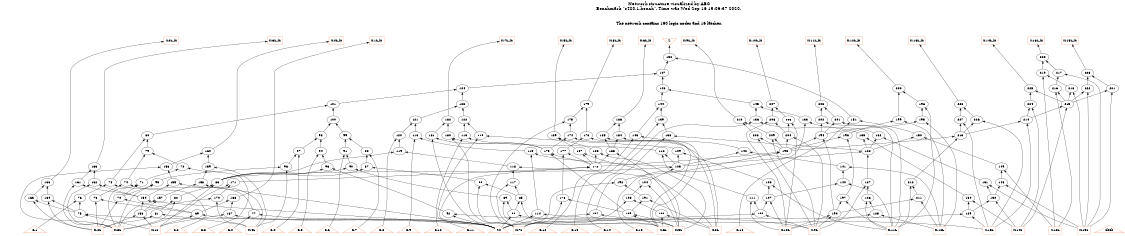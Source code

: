 # Network structure generated by ABC

digraph network {
size = "7.5,10";
center = true;
edge [dir = back];

{
  node [shape = plaintext];
  edge [style = invis];
  LevelTitle1 [label=""];
  LevelTitle2 [label=""];
  Level12 [label = ""];
  Level11 [label = ""];
  Level10 [label = ""];
  Level9 [label = ""];
  Level8 [label = ""];
  Level7 [label = ""];
  Level6 [label = ""];
  Level5 [label = ""];
  Level4 [label = ""];
  Level3 [label = ""];
  Level2 [label = ""];
  Level1 [label = ""];
  Level0 [label = ""];
  LevelTitle1 ->  LevelTitle2 ->  Level12 ->  Level11 ->  Level10 ->  Level9 ->  Level8 ->  Level7 ->  Level6 ->  Level5 ->  Level4 ->  Level3 ->  Level2 ->  Level1 ->  Level0;
}

{
  rank = same;
  LevelTitle1;
  title1 [shape=plaintext,
          fontsize=20,
          fontname = "Times-Roman",
          label="Network structure visualized by ABC\nBenchmark \"s420.1.bench\". Time was Wed Sep 16 15:06:37 2020. "
         ];
}

{
  rank = same;
  LevelTitle2;
  title2 [shape=plaintext,
          fontsize=18,
          fontname = "Times-Roman",
          label="The network contains 160 logic nodes and 16 latches.\n"
         ];
}

{
  rank = same;
  Level12;
  Node20 [label = "Z", shape = invtriangle, color = coral, fillcolor = coral];
  Node22 [label = "X.4L_in", shape = box, color = coral, fillcolor = coral];
  Node25 [label = "X.3L_in", shape = box, color = coral, fillcolor = coral];
  Node28 [label = "X.2L_in", shape = box, color = coral, fillcolor = coral];
  Node31 [label = "X.1L_in", shape = box, color = coral, fillcolor = coral];
  Node34 [label = "X.8L_in", shape = box, color = coral, fillcolor = coral];
  Node37 [label = "X.7L_in", shape = box, color = coral, fillcolor = coral];
  Node40 [label = "X.6L_in", shape = box, color = coral, fillcolor = coral];
  Node43 [label = "X.5L_in", shape = box, color = coral, fillcolor = coral];
  Node46 [label = "X.12L_in", shape = box, color = coral, fillcolor = coral];
  Node49 [label = "X.11L_in", shape = box, color = coral, fillcolor = coral];
  Node52 [label = "X.10L_in", shape = box, color = coral, fillcolor = coral];
  Node55 [label = "X.9L_in", shape = box, color = coral, fillcolor = coral];
  Node58 [label = "X.16L_in", shape = box, color = coral, fillcolor = coral];
  Node61 [label = "X.15L_in", shape = box, color = coral, fillcolor = coral];
  Node64 [label = "X.14L_in", shape = box, color = coral, fillcolor = coral];
  Node67 [label = "X.13L_in", shape = box, color = coral, fillcolor = coral];
}

{
  rank = same;
  Level11;
  Node152 [label = "152\n", shape = ellipse];
  Node220 [label = "220\n", shape = ellipse];
}

{
  rank = same;
  Level10;
  Node147 [label = "147\n", shape = ellipse];
  Node217 [label = "217\n", shape = ellipse];
  Node219 [label = "219\n", shape = ellipse];
  Node223 [label = "223\n", shape = ellipse];
}

{
  rank = same;
  Level9;
  Node124 [label = "124\n", shape = ellipse];
  Node146 [label = "146\n", shape = ellipse];
  Node200 [label = "200\n", shape = ellipse];
  Node216 [label = "216\n", shape = ellipse];
  Node218 [label = "218\n", shape = ellipse];
  Node221 [label = "221\n", shape = ellipse];
  Node222 [label = "222\n", shape = ellipse];
  Node225 [label = "225\n", shape = ellipse];
}

{
  rank = same;
  Level8;
  Node101 [label = "101\n", shape = ellipse];
  Node123 [label = "123\n", shape = ellipse];
  Node144 [label = "144\n", shape = ellipse];
  Node145 [label = "145\n", shape = ellipse];
  Node179 [label = "179\n", shape = ellipse];
  Node196 [label = "196\n", shape = ellipse];
  Node203 [label = "203\n", shape = ellipse];
  Node207 [label = "207\n", shape = ellipse];
  Node215 [label = "215\n", shape = ellipse];
  Node224 [label = "224\n", shape = ellipse];
  Node228 [label = "228\n", shape = ellipse];
}

{
  rank = same;
  Level7;
  Node100 [label = "100\n", shape = ellipse];
  Node121 [label = "121\n", shape = ellipse];
  Node122 [label = "122\n", shape = ellipse];
  Node133 [label = "133\n", shape = ellipse];
  Node136 [label = "136\n", shape = ellipse];
  Node139 [label = "139\n", shape = ellipse];
  Node151 [label = "151\n", shape = ellipse];
  Node175 [label = "175\n", shape = ellipse];
  Node182 [label = "182\n", shape = ellipse];
  Node186 [label = "186\n", shape = ellipse];
  Node195 [label = "195\n", shape = ellipse];
  Node199 [label = "199\n", shape = ellipse];
  Node201 [label = "201\n", shape = ellipse];
  Node202 [label = "202\n", shape = ellipse];
  Node205 [label = "205\n", shape = ellipse];
  Node206 [label = "206\n", shape = ellipse];
  Node210 [label = "210\n", shape = ellipse];
  Node214 [label = "214\n", shape = ellipse];
  Node226 [label = "226\n", shape = ellipse];
  Node227 [label = "227\n", shape = ellipse];
}

{
  rank = same;
  Level6;
  Node80 [label = "80\n", shape = ellipse];
  Node98 [label = "98\n", shape = ellipse];
  Node99 [label = "99\n", shape = ellipse];
  Node110 [label = "110\n", shape = ellipse];
  Node113 [label = "113\n", shape = ellipse];
  Node116 [label = "116\n", shape = ellipse];
  Node120 [label = "120\n", shape = ellipse];
  Node132 [label = "132\n", shape = ellipse];
  Node135 [label = "135\n", shape = ellipse];
  Node138 [label = "138\n", shape = ellipse];
  Node143 [label = "143\n", shape = ellipse];
  Node150 [label = "150\n", shape = ellipse];
  Node174 [label = "174\n", shape = ellipse];
  Node178 [label = "178\n", shape = ellipse];
  Node180 [label = "180\n", shape = ellipse];
  Node181 [label = "181\n", shape = ellipse];
  Node184 [label = "184\n", shape = ellipse];
  Node185 [label = "185\n", shape = ellipse];
  Node189 [label = "189\n", shape = ellipse];
  Node194 [label = "194\n", shape = ellipse];
  Node198 [label = "198\n", shape = ellipse];
  Node204 [label = "204\n", shape = ellipse];
  Node208 [label = "208\n", shape = ellipse];
  Node209 [label = "209\n", shape = ellipse];
  Node213 [label = "213\n", shape = ellipse];
}

{
  rank = same;
  Level5;
  Node79 [label = "79\n", shape = ellipse];
  Node88 [label = "88\n", shape = ellipse];
  Node91 [label = "91\n", shape = ellipse];
  Node94 [label = "94\n", shape = ellipse];
  Node97 [label = "97\n", shape = ellipse];
  Node109 [label = "109\n", shape = ellipse];
  Node112 [label = "112\n", shape = ellipse];
  Node115 [label = "115\n", shape = ellipse];
  Node119 [label = "119\n", shape = ellipse];
  Node128 [label = "128\n", shape = ellipse];
  Node142 [label = "142\n", shape = ellipse];
  Node160 [label = "160\n", shape = ellipse];
  Node173 [label = "173\n", shape = ellipse];
  Node177 [label = "177\n", shape = ellipse];
  Node183 [label = "183\n", shape = ellipse];
  Node187 [label = "187\n", shape = ellipse];
  Node188 [label = "188\n", shape = ellipse];
  Node193 [label = "193\n", shape = ellipse];
}

{
  rank = same;
  Level4;
  Node72 [label = "72\n", shape = ellipse];
  Node87 [label = "87\n", shape = ellipse];
  Node90 [label = "90\n", shape = ellipse];
  Node93 [label = "93\n", shape = ellipse];
  Node96 [label = "96\n", shape = ellipse];
  Node105 [label = "105\n", shape = ellipse];
  Node118 [label = "118\n", shape = ellipse];
  Node141 [label = "141\n", shape = ellipse];
  Node149 [label = "149\n", shape = ellipse];
  Node156 [label = "156\n", shape = ellipse];
  Node159 [label = "159\n", shape = ellipse];
  Node163 [label = "163\n", shape = ellipse];
  Node172 [label = "172\n", shape = ellipse];
}

{
  rank = same;
  Level3;
  Node71 [label = "71\n", shape = ellipse];
  Node74 [label = "74\n", shape = ellipse];
  Node78 [label = "78\n", shape = ellipse];
  Node83 [label = "83\n", shape = ellipse];
  Node86 [label = "86\n", shape = ellipse];
  Node95 [label = "95\n", shape = ellipse];
  Node104 [label = "104\n", shape = ellipse];
  Node108 [label = "108\n", shape = ellipse];
  Node117 [label = "117\n", shape = ellipse];
  Node127 [label = "127\n", shape = ellipse];
  Node131 [label = "131\n", shape = ellipse];
  Node140 [label = "140\n", shape = ellipse];
  Node148 [label = "148\n", shape = ellipse];
  Node155 [label = "155\n", shape = ellipse];
  Node158 [label = "158\n", shape = ellipse];
  Node161 [label = "161\n", shape = ellipse];
  Node162 [label = "162\n", shape = ellipse];
  Node166 [label = "166\n", shape = ellipse];
  Node171 [label = "171\n", shape = ellipse];
  Node192 [label = "192\n", shape = ellipse];
  Node212 [label = "212\n", shape = ellipse];
}

{
  rank = same;
  Level2;
  Node70 [label = "70\n", shape = ellipse];
  Node73 [label = "73\n", shape = ellipse];
  Node76 [label = "76\n", shape = ellipse];
  Node82 [label = "82\n", shape = ellipse];
  Node85 [label = "85\n", shape = ellipse];
  Node89 [label = "89\n", shape = ellipse];
  Node103 [label = "103\n", shape = ellipse];
  Node107 [label = "107\n", shape = ellipse];
  Node111 [label = "111\n", shape = ellipse];
  Node126 [label = "126\n", shape = ellipse];
  Node130 [label = "130\n", shape = ellipse];
  Node134 [label = "134\n", shape = ellipse];
  Node154 [label = "154\n", shape = ellipse];
  Node157 [label = "157\n", shape = ellipse];
  Node164 [label = "164\n", shape = ellipse];
  Node165 [label = "165\n", shape = ellipse];
  Node168 [label = "168\n", shape = ellipse];
  Node170 [label = "170\n", shape = ellipse];
  Node176 [label = "176\n", shape = ellipse];
  Node191 [label = "191\n", shape = ellipse];
  Node197 [label = "197\n", shape = ellipse];
  Node211 [label = "211\n", shape = ellipse];
}

{
  rank = same;
  Level1;
  Node69 [label = "69\n", shape = ellipse];
  Node75 [label = "75\n", shape = ellipse];
  Node77 [label = "77\n", shape = ellipse];
  Node81 [label = "81\n", shape = ellipse];
  Node84 [label = "84\n", shape = ellipse];
  Node92 [label = "92\n", shape = ellipse];
  Node102 [label = "102\n", shape = ellipse];
  Node106 [label = "106\n", shape = ellipse];
  Node114 [label = "114\n", shape = ellipse];
  Node125 [label = "125\n", shape = ellipse];
  Node129 [label = "129\n", shape = ellipse];
  Node137 [label = "137\n", shape = ellipse];
  Node153 [label = "153\n", shape = ellipse];
  Node167 [label = "167\n", shape = ellipse];
  Node169 [label = "169\n", shape = ellipse];
  Node190 [label = "190\n", shape = ellipse];
}

{
  rank = same;
  Level0;
  Node1 [label = "clock", shape = triangle, color = coral, fillcolor = coral];
  Node2 [label = "P.0", shape = triangle, color = coral, fillcolor = coral];
  Node3 [label = "C.16", shape = triangle, color = coral, fillcolor = coral];
  Node4 [label = "C.15", shape = triangle, color = coral, fillcolor = coral];
  Node5 [label = "C.14", shape = triangle, color = coral, fillcolor = coral];
  Node6 [label = "C.13", shape = triangle, color = coral, fillcolor = coral];
  Node7 [label = "C.12", shape = triangle, color = coral, fillcolor = coral];
  Node8 [label = "C.11", shape = triangle, color = coral, fillcolor = coral];
  Node9 [label = "C.10", shape = triangle, color = coral, fillcolor = coral];
  Node10 [label = "C.9", shape = triangle, color = coral, fillcolor = coral];
  Node11 [label = "C.8", shape = triangle, color = coral, fillcolor = coral];
  Node12 [label = "C.7", shape = triangle, color = coral, fillcolor = coral];
  Node13 [label = "C.6", shape = triangle, color = coral, fillcolor = coral];
  Node14 [label = "C.5", shape = triangle, color = coral, fillcolor = coral];
  Node15 [label = "C.4", shape = triangle, color = coral, fillcolor = coral];
  Node16 [label = "C.3", shape = triangle, color = coral, fillcolor = coral];
  Node17 [label = "C.2", shape = triangle, color = coral, fillcolor = coral];
  Node18 [label = "C.1", shape = triangle, color = coral, fillcolor = coral];
  Node19 [label = "C.0", shape = triangle, color = coral, fillcolor = coral];
  Node23 [label = "X.4L", shape = box, color = coral, fillcolor = coral];
  Node26 [label = "X.3L", shape = box, color = coral, fillcolor = coral];
  Node29 [label = "X.2L", shape = box, color = coral, fillcolor = coral];
  Node32 [label = "X.1L", shape = box, color = coral, fillcolor = coral];
  Node35 [label = "X.8L", shape = box, color = coral, fillcolor = coral];
  Node38 [label = "X.7L", shape = box, color = coral, fillcolor = coral];
  Node41 [label = "X.6L", shape = box, color = coral, fillcolor = coral];
  Node44 [label = "X.5L", shape = box, color = coral, fillcolor = coral];
  Node47 [label = "X.12L", shape = box, color = coral, fillcolor = coral];
  Node50 [label = "X.11L", shape = box, color = coral, fillcolor = coral];
  Node53 [label = "X.10L", shape = box, color = coral, fillcolor = coral];
  Node56 [label = "X.9L", shape = box, color = coral, fillcolor = coral];
  Node59 [label = "X.16L", shape = box, color = coral, fillcolor = coral];
  Node62 [label = "X.15L", shape = box, color = coral, fillcolor = coral];
  Node65 [label = "X.14L", shape = box, color = coral, fillcolor = coral];
  Node68 [label = "X.13L", shape = box, color = coral, fillcolor = coral];
}

title1 -> title2 [style = invis];
title2 -> Node20 [style = invis];
title2 -> Node22 [style = invis];
title2 -> Node25 [style = invis];
title2 -> Node28 [style = invis];
title2 -> Node31 [style = invis];
title2 -> Node34 [style = invis];
title2 -> Node37 [style = invis];
title2 -> Node40 [style = invis];
title2 -> Node43 [style = invis];
title2 -> Node46 [style = invis];
title2 -> Node49 [style = invis];
title2 -> Node52 [style = invis];
title2 -> Node55 [style = invis];
title2 -> Node58 [style = invis];
title2 -> Node61 [style = invis];
title2 -> Node64 [style = invis];
title2 -> Node67 [style = invis];
Node20 -> Node152 [style = solid];
Node22 -> Node160 [style = solid];
Node25 -> Node163 [style = solid];
Node28 -> Node166 [style = solid];
Node31 -> Node168 [style = solid];
Node34 -> Node179 [style = solid];
Node37 -> Node182 [style = solid];
Node40 -> Node186 [style = solid];
Node43 -> Node189 [style = solid];
Node46 -> Node200 [style = solid];
Node49 -> Node203 [style = solid];
Node52 -> Node207 [style = solid];
Node55 -> Node210 [style = solid];
Node58 -> Node220 [style = solid];
Node61 -> Node223 [style = solid];
Node64 -> Node225 [style = solid];
Node67 -> Node228 [style = solid];
Node69 -> Node2 [style = solid];
Node69 -> Node32 [style = solid];
Node70 -> Node29 [style = solid];
Node70 -> Node69 [style = solid];
Node71 -> Node26 [style = solid];
Node71 -> Node70 [style = solid];
Node72 -> Node16 [style = solid];
Node72 -> Node71 [style = solid];
Node73 -> Node29 [style = solid];
Node73 -> Node69 [style = solid];
Node74 -> Node17 [style = solid];
Node74 -> Node73 [style = solid];
Node75 -> Node2 [style = solid];
Node75 -> Node32 [style = solid];
Node76 -> Node18 [style = solid];
Node76 -> Node75 [style = solid];
Node77 -> Node2 [style = solid];
Node77 -> Node19 [style = solid];
Node78 -> Node76 [style = solid];
Node78 -> Node77 [style = solid];
Node79 -> Node72 [style = solid];
Node79 -> Node74 [style = solid];
Node80 -> Node78 [style = solid];
Node80 -> Node79 [style = solid];
Node81 -> Node23 [style = solid];
Node81 -> Node29 [style = solid];
Node82 -> Node26 [style = solid];
Node82 -> Node81 [style = solid];
Node83 -> Node32 [style = solid];
Node83 -> Node82 [style = solid];
Node84 -> Node2 [style = solid];
Node84 -> Node44 [style = solid];
Node85 -> Node41 [style = solid];
Node85 -> Node84 [style = solid];
Node86 -> Node38 [style = solid];
Node86 -> Node85 [style = solid];
Node87 -> Node83 [style = solid];
Node87 -> Node86 [style = solid];
Node88 -> Node12 [style = solid];
Node88 -> Node87 [style = solid];
Node89 -> Node41 [style = solid];
Node89 -> Node84 [style = solid];
Node90 -> Node83 [style = solid];
Node90 -> Node89 [style = solid];
Node91 -> Node13 [style = solid];
Node91 -> Node90 [style = solid];
Node92 -> Node2 [style = solid];
Node92 -> Node44 [style = solid];
Node93 -> Node83 [style = solid];
Node93 -> Node92 [style = solid];
Node94 -> Node14 [style = solid];
Node94 -> Node93 [style = solid];
Node95 -> Node26 [style = solid];
Node95 -> Node70 [style = solid];
Node96 -> Node23 [style = solid];
Node96 -> Node95 [style = solid];
Node97 -> Node15 [style = solid];
Node97 -> Node96 [style = solid];
Node98 -> Node94 [style = solid];
Node98 -> Node97 [style = solid];
Node99 -> Node88 [style = solid];
Node99 -> Node91 [style = solid];
Node100 -> Node98 [style = solid];
Node100 -> Node99 [style = solid];
Node101 -> Node80 [style = solid];
Node101 -> Node100 [style = solid];
Node102 -> Node35 [style = solid];
Node102 -> Node41 [style = solid];
Node103 -> Node38 [style = solid];
Node103 -> Node102 [style = solid];
Node104 -> Node44 [style = solid];
Node104 -> Node103 [style = solid];
Node105 -> Node83 [style = solid];
Node105 -> Node104 [style = solid];
Node106 -> Node2 [style = solid];
Node106 -> Node56 [style = solid];
Node107 -> Node53 [style = solid];
Node107 -> Node106 [style = solid];
Node108 -> Node50 [style = solid];
Node108 -> Node107 [style = solid];
Node109 -> Node105 [style = solid];
Node109 -> Node108 [style = solid];
Node110 -> Node8 [style = solid];
Node110 -> Node109 [style = solid];
Node111 -> Node53 [style = solid];
Node111 -> Node106 [style = solid];
Node112 -> Node105 [style = solid];
Node112 -> Node111 [style = solid];
Node113 -> Node9 [style = solid];
Node113 -> Node112 [style = solid];
Node114 -> Node2 [style = solid];
Node114 -> Node56 [style = solid];
Node115 -> Node105 [style = solid];
Node115 -> Node114 [style = solid];
Node116 -> Node10 [style = solid];
Node116 -> Node115 [style = solid];
Node117 -> Node38 [style = solid];
Node117 -> Node85 [style = solid];
Node118 -> Node35 [style = solid];
Node118 -> Node117 [style = solid];
Node119 -> Node83 [style = solid];
Node119 -> Node118 [style = solid];
Node120 -> Node11 [style = solid];
Node120 -> Node119 [style = solid];
Node121 -> Node116 [style = solid];
Node121 -> Node120 [style = solid];
Node122 -> Node110 [style = solid];
Node122 -> Node113 [style = solid];
Node123 -> Node121 [style = solid];
Node123 -> Node122 [style = solid];
Node124 -> Node101 [style = solid];
Node124 -> Node123 [style = solid];
Node125 -> Node47 [style = solid];
Node125 -> Node53 [style = solid];
Node126 -> Node50 [style = solid];
Node126 -> Node125 [style = solid];
Node127 -> Node56 [style = solid];
Node127 -> Node126 [style = solid];
Node128 -> Node105 [style = solid];
Node128 -> Node127 [style = solid];
Node129 -> Node2 [style = solid];
Node129 -> Node68 [style = solid];
Node130 -> Node65 [style = solid];
Node130 -> Node129 [style = solid];
Node131 -> Node62 [style = solid];
Node131 -> Node130 [style = solid];
Node132 -> Node128 [style = solid];
Node132 -> Node131 [style = solid];
Node133 -> Node4 [style = solid];
Node133 -> Node132 [style = solid];
Node134 -> Node65 [style = solid];
Node134 -> Node129 [style = solid];
Node135 -> Node128 [style = solid];
Node135 -> Node134 [style = solid];
Node136 -> Node5 [style = solid];
Node136 -> Node135 [style = solid];
Node137 -> Node2 [style = solid];
Node137 -> Node68 [style = solid];
Node138 -> Node128 [style = solid];
Node138 -> Node137 [style = solid];
Node139 -> Node6 [style = solid];
Node139 -> Node138 [style = solid];
Node140 -> Node50 [style = solid];
Node140 -> Node107 [style = solid];
Node141 -> Node47 [style = solid];
Node141 -> Node140 [style = solid];
Node142 -> Node105 [style = solid];
Node142 -> Node141 [style = solid];
Node143 -> Node7 [style = solid];
Node143 -> Node142 [style = solid];
Node144 -> Node139 [style = solid];
Node144 -> Node143 [style = solid];
Node145 -> Node133 [style = solid];
Node145 -> Node136 [style = solid];
Node146 -> Node144 [style = solid];
Node146 -> Node145 [style = solid];
Node147 -> Node124 [style = solid];
Node147 -> Node146 [style = solid];
Node148 -> Node62 [style = solid];
Node148 -> Node130 [style = solid];
Node149 -> Node59 [style = solid];
Node149 -> Node148 [style = solid];
Node150 -> Node128 [style = solid];
Node150 -> Node149 [style = solid];
Node151 -> Node3 [style = solid];
Node151 -> Node150 [style = solid];
Node152 -> Node147 [style = solid];
Node152 -> Node151 [style = solid];
Node153 -> Node29 [style = solid];
Node153 -> Node32 [style = solid];
Node154 -> Node2 [style = solid];
Node154 -> Node153 [style = solid];
Node155 -> Node23 [style = solid];
Node155 -> Node154 [style = solid];
Node156 -> Node26 [style = solid];
Node156 -> Node155 [style = solid];
Node157 -> Node26 [style = solid];
Node157 -> Node153 [style = solid];
Node158 -> Node2 [style = solid];
Node158 -> Node157 [style = solid];
Node159 -> Node23 [style = solid];
Node159 -> Node158 [style = solid];
Node160 -> Node156 [style = solid];
Node160 -> Node159 [style = solid];
Node161 -> Node26 [style = solid];
Node161 -> Node154 [style = solid];
Node162 -> Node26 [style = solid];
Node162 -> Node154 [style = solid];
Node163 -> Node161 [style = solid];
Node163 -> Node162 [style = solid];
Node164 -> Node29 [style = solid];
Node164 -> Node75 [style = solid];
Node165 -> Node29 [style = solid];
Node165 -> Node75 [style = solid];
Node166 -> Node164 [style = solid];
Node166 -> Node165 [style = solid];
Node167 -> Node2 [style = solid];
Node167 -> Node32 [style = solid];
Node168 -> Node69 [style = solid];
Node168 -> Node167 [style = solid];
Node169 -> Node41 [style = solid];
Node169 -> Node44 [style = solid];
Node170 -> Node23 [style = solid];
Node170 -> Node153 [style = solid];
Node171 -> Node26 [style = solid];
Node171 -> Node170 [style = solid];
Node172 -> Node2 [style = solid];
Node172 -> Node171 [style = solid];
Node173 -> Node169 [style = solid];
Node173 -> Node172 [style = solid];
Node174 -> Node35 [style = solid];
Node174 -> Node173 [style = solid];
Node175 -> Node38 [style = solid];
Node175 -> Node174 [style = solid];
Node176 -> Node38 [style = solid];
Node176 -> Node169 [style = solid];
Node177 -> Node172 [style = solid];
Node177 -> Node176 [style = solid];
Node178 -> Node35 [style = solid];
Node178 -> Node177 [style = solid];
Node179 -> Node175 [style = solid];
Node179 -> Node178 [style = solid];
Node180 -> Node38 [style = solid];
Node180 -> Node173 [style = solid];
Node181 -> Node38 [style = solid];
Node181 -> Node173 [style = solid];
Node182 -> Node180 [style = solid];
Node182 -> Node181 [style = solid];
Node183 -> Node44 [style = solid];
Node183 -> Node172 [style = solid];
Node184 -> Node41 [style = solid];
Node184 -> Node183 [style = solid];
Node185 -> Node41 [style = solid];
Node185 -> Node183 [style = solid];
Node186 -> Node184 [style = solid];
Node186 -> Node185 [style = solid];
Node187 -> Node44 [style = solid];
Node187 -> Node172 [style = solid];
Node188 -> Node44 [style = solid];
Node188 -> Node172 [style = solid];
Node189 -> Node187 [style = solid];
Node189 -> Node188 [style = solid];
Node190 -> Node53 [style = solid];
Node190 -> Node56 [style = solid];
Node191 -> Node35 [style = solid];
Node191 -> Node169 [style = solid];
Node192 -> Node38 [style = solid];
Node192 -> Node191 [style = solid];
Node193 -> Node172 [style = solid];
Node193 -> Node192 [style = solid];
Node194 -> Node190 [style = solid];
Node194 -> Node193 [style = solid];
Node195 -> Node47 [style = solid];
Node195 -> Node194 [style = solid];
Node196 -> Node50 [style = solid];
Node196 -> Node195 [style = solid];
Node197 -> Node50 [style = solid];
Node197 -> Node190 [style = solid];
Node198 -> Node193 [style = solid];
Node198 -> Node197 [style = solid];
Node199 -> Node47 [style = solid];
Node199 -> Node198 [style = solid];
Node200 -> Node196 [style = solid];
Node200 -> Node199 [style = solid];
Node201 -> Node50 [style = solid];
Node201 -> Node194 [style = solid];
Node202 -> Node50 [style = solid];
Node202 -> Node194 [style = solid];
Node203 -> Node201 [style = solid];
Node203 -> Node202 [style = solid];
Node204 -> Node56 [style = solid];
Node204 -> Node193 [style = solid];
Node205 -> Node53 [style = solid];
Node205 -> Node204 [style = solid];
Node206 -> Node53 [style = solid];
Node206 -> Node204 [style = solid];
Node207 -> Node205 [style = solid];
Node207 -> Node206 [style = solid];
Node208 -> Node56 [style = solid];
Node208 -> Node193 [style = solid];
Node209 -> Node56 [style = solid];
Node209 -> Node193 [style = solid];
Node210 -> Node208 [style = solid];
Node210 -> Node209 [style = solid];
Node211 -> Node47 [style = solid];
Node211 -> Node190 [style = solid];
Node212 -> Node50 [style = solid];
Node212 -> Node211 [style = solid];
Node213 -> Node193 [style = solid];
Node213 -> Node212 [style = solid];
Node214 -> Node68 [style = solid];
Node214 -> Node213 [style = solid];
Node215 -> Node65 [style = solid];
Node215 -> Node214 [style = solid];
Node216 -> Node59 [style = solid];
Node216 -> Node215 [style = solid];
Node217 -> Node62 [style = solid];
Node217 -> Node216 [style = solid];
Node218 -> Node62 [style = solid];
Node218 -> Node215 [style = solid];
Node219 -> Node59 [style = solid];
Node219 -> Node218 [style = solid];
Node220 -> Node217 [style = solid];
Node220 -> Node219 [style = solid];
Node221 -> Node62 [style = solid];
Node221 -> Node215 [style = solid];
Node222 -> Node62 [style = solid];
Node222 -> Node215 [style = solid];
Node223 -> Node221 [style = solid];
Node223 -> Node222 [style = solid];
Node224 -> Node65 [style = solid];
Node224 -> Node214 [style = solid];
Node225 -> Node215 [style = solid];
Node225 -> Node224 [style = solid];
Node226 -> Node68 [style = solid];
Node226 -> Node213 [style = solid];
Node227 -> Node68 [style = solid];
Node227 -> Node213 [style = solid];
Node228 -> Node226 [style = solid];
Node228 -> Node227 [style = solid];
}

